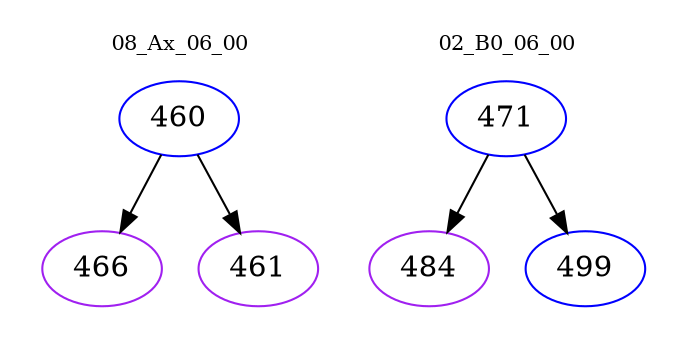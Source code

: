 digraph{
subgraph cluster_0 {
color = white
label = "08_Ax_06_00";
fontsize=10;
T0_460 [label="460", color="blue"]
T0_460 -> T0_466 [color="black"]
T0_466 [label="466", color="purple"]
T0_460 -> T0_461 [color="black"]
T0_461 [label="461", color="purple"]
}
subgraph cluster_1 {
color = white
label = "02_B0_06_00";
fontsize=10;
T1_471 [label="471", color="blue"]
T1_471 -> T1_484 [color="black"]
T1_484 [label="484", color="purple"]
T1_471 -> T1_499 [color="black"]
T1_499 [label="499", color="blue"]
}
}
